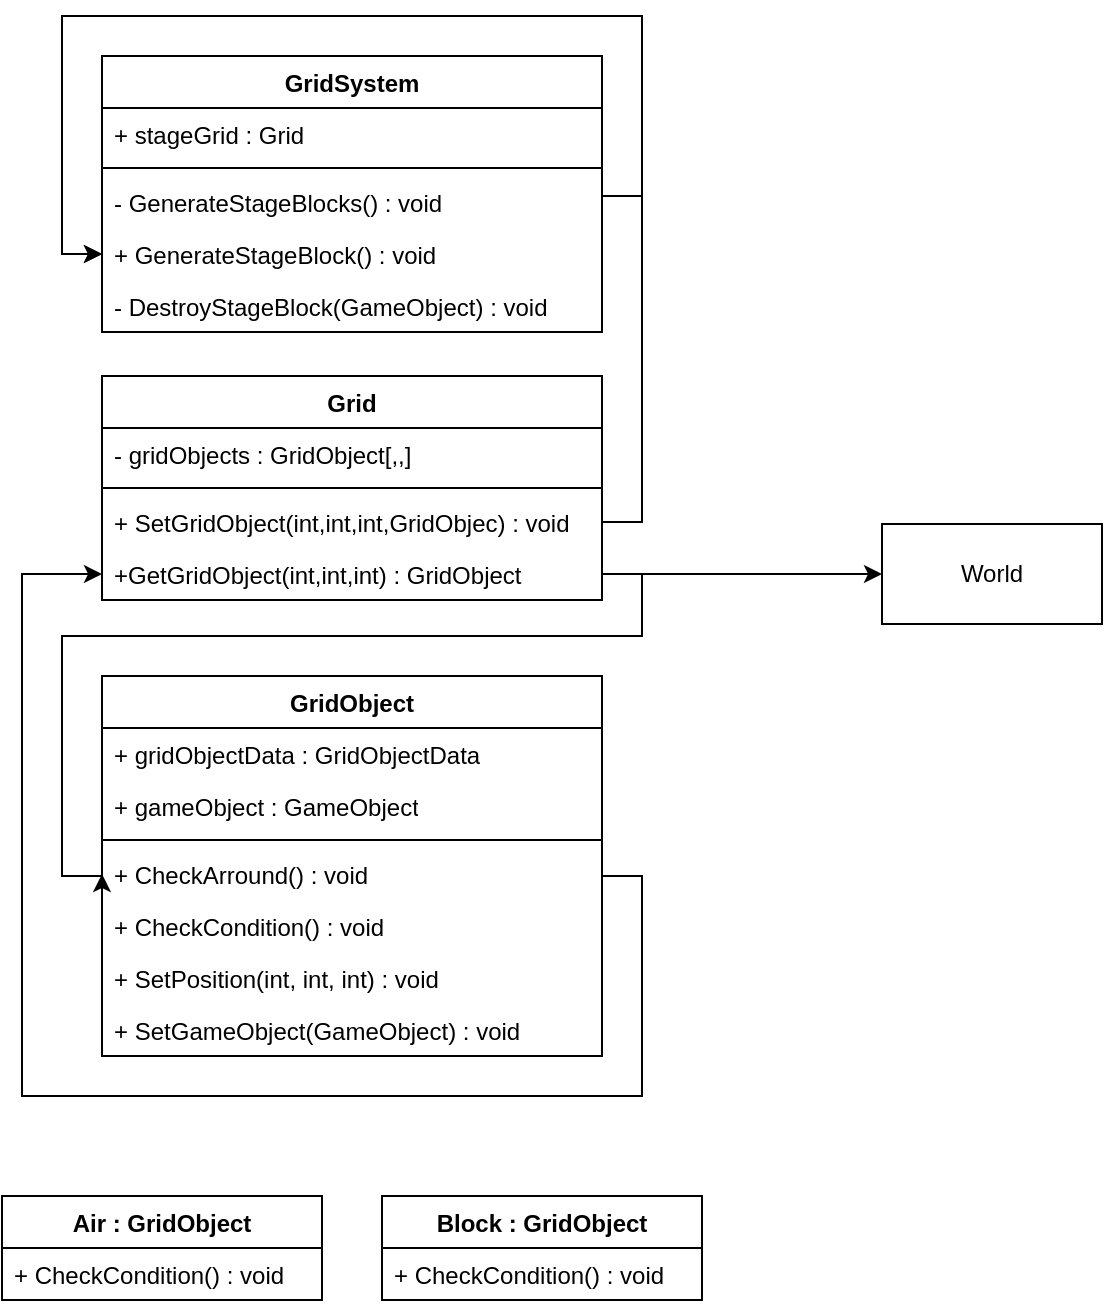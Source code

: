 <mxfile version="21.2.4" type="device">
  <diagram id="8RlXzSPrcuNmSZ92GHTN" name="페이지-1">
    <mxGraphModel dx="838" dy="789" grid="1" gridSize="10" guides="1" tooltips="1" connect="1" arrows="1" fold="1" page="1" pageScale="1" pageWidth="827" pageHeight="1169" math="0" shadow="0">
      <root>
        <mxCell id="0" />
        <mxCell id="1" parent="0" />
        <mxCell id="TEfbXiUq172u5NPC16M2-5" value="GridSystem" style="swimlane;fontStyle=1;align=center;verticalAlign=top;childLayout=stackLayout;horizontal=1;startSize=26;horizontalStack=0;resizeParent=1;resizeParentMax=0;resizeLast=0;collapsible=1;marginBottom=0;whiteSpace=wrap;html=1;" vertex="1" parent="1">
          <mxGeometry x="250" y="100" width="250" height="138" as="geometry" />
        </mxCell>
        <mxCell id="TEfbXiUq172u5NPC16M2-6" value="+ stageGrid : Grid" style="text;strokeColor=none;fillColor=none;align=left;verticalAlign=top;spacingLeft=4;spacingRight=4;overflow=hidden;rotatable=0;points=[[0,0.5],[1,0.5]];portConstraint=eastwest;whiteSpace=wrap;html=1;" vertex="1" parent="TEfbXiUq172u5NPC16M2-5">
          <mxGeometry y="26" width="250" height="26" as="geometry" />
        </mxCell>
        <mxCell id="TEfbXiUq172u5NPC16M2-7" value="" style="line;strokeWidth=1;fillColor=none;align=left;verticalAlign=middle;spacingTop=-1;spacingLeft=3;spacingRight=3;rotatable=0;labelPosition=right;points=[];portConstraint=eastwest;strokeColor=inherit;" vertex="1" parent="TEfbXiUq172u5NPC16M2-5">
          <mxGeometry y="52" width="250" height="8" as="geometry" />
        </mxCell>
        <mxCell id="TEfbXiUq172u5NPC16M2-31" style="edgeStyle=orthogonalEdgeStyle;rounded=0;orthogonalLoop=1;jettySize=auto;html=1;exitX=1;exitY=0.5;exitDx=0;exitDy=0;entryX=0;entryY=0.5;entryDx=0;entryDy=0;" edge="1" parent="TEfbXiUq172u5NPC16M2-5" source="TEfbXiUq172u5NPC16M2-8" target="TEfbXiUq172u5NPC16M2-10">
          <mxGeometry relative="1" as="geometry">
            <Array as="points">
              <mxPoint x="250" y="70" />
              <mxPoint x="270" y="70" />
              <mxPoint x="270" y="-20" />
              <mxPoint x="-20" y="-20" />
              <mxPoint x="-20" y="99" />
            </Array>
          </mxGeometry>
        </mxCell>
        <mxCell id="TEfbXiUq172u5NPC16M2-8" value="- GenerateStageBlocks() : void" style="text;strokeColor=none;fillColor=none;align=left;verticalAlign=top;spacingLeft=4;spacingRight=4;overflow=hidden;rotatable=0;points=[[0,0.5],[1,0.5]];portConstraint=eastwest;whiteSpace=wrap;html=1;" vertex="1" parent="TEfbXiUq172u5NPC16M2-5">
          <mxGeometry y="60" width="250" height="26" as="geometry" />
        </mxCell>
        <mxCell id="TEfbXiUq172u5NPC16M2-10" value="+ GenerateStageBlock() : void" style="text;strokeColor=none;fillColor=none;align=left;verticalAlign=top;spacingLeft=4;spacingRight=4;overflow=hidden;rotatable=0;points=[[0,0.5],[1,0.5]];portConstraint=eastwest;whiteSpace=wrap;html=1;" vertex="1" parent="TEfbXiUq172u5NPC16M2-5">
          <mxGeometry y="86" width="250" height="26" as="geometry" />
        </mxCell>
        <mxCell id="TEfbXiUq172u5NPC16M2-11" value="- DestroyStageBlock(GameObject) : void" style="text;strokeColor=none;fillColor=none;align=left;verticalAlign=top;spacingLeft=4;spacingRight=4;overflow=hidden;rotatable=0;points=[[0,0.5],[1,0.5]];portConstraint=eastwest;whiteSpace=wrap;html=1;" vertex="1" parent="TEfbXiUq172u5NPC16M2-5">
          <mxGeometry y="112" width="250" height="26" as="geometry" />
        </mxCell>
        <mxCell id="TEfbXiUq172u5NPC16M2-12" value="Grid" style="swimlane;fontStyle=1;align=center;verticalAlign=top;childLayout=stackLayout;horizontal=1;startSize=26;horizontalStack=0;resizeParent=1;resizeParentMax=0;resizeLast=0;collapsible=1;marginBottom=0;whiteSpace=wrap;html=1;" vertex="1" parent="1">
          <mxGeometry x="250" y="260" width="250" height="112" as="geometry" />
        </mxCell>
        <mxCell id="TEfbXiUq172u5NPC16M2-13" value="- gridObjects : GridObject[,,]" style="text;strokeColor=none;fillColor=none;align=left;verticalAlign=top;spacingLeft=4;spacingRight=4;overflow=hidden;rotatable=0;points=[[0,0.5],[1,0.5]];portConstraint=eastwest;whiteSpace=wrap;html=1;" vertex="1" parent="TEfbXiUq172u5NPC16M2-12">
          <mxGeometry y="26" width="250" height="26" as="geometry" />
        </mxCell>
        <mxCell id="TEfbXiUq172u5NPC16M2-14" value="" style="line;strokeWidth=1;fillColor=none;align=left;verticalAlign=middle;spacingTop=-1;spacingLeft=3;spacingRight=3;rotatable=0;labelPosition=right;points=[];portConstraint=eastwest;strokeColor=inherit;" vertex="1" parent="TEfbXiUq172u5NPC16M2-12">
          <mxGeometry y="52" width="250" height="8" as="geometry" />
        </mxCell>
        <mxCell id="TEfbXiUq172u5NPC16M2-15" value="+&amp;nbsp;SetGridObject(int,int,int,GridObjec) : void" style="text;strokeColor=none;fillColor=none;align=left;verticalAlign=top;spacingLeft=4;spacingRight=4;overflow=hidden;rotatable=0;points=[[0,0.5],[1,0.5]];portConstraint=eastwest;whiteSpace=wrap;html=1;" vertex="1" parent="TEfbXiUq172u5NPC16M2-12">
          <mxGeometry y="60" width="250" height="26" as="geometry" />
        </mxCell>
        <mxCell id="TEfbXiUq172u5NPC16M2-16" value="+GetGridObject(int,int,int) : GridObject" style="text;strokeColor=none;fillColor=none;align=left;verticalAlign=top;spacingLeft=4;spacingRight=4;overflow=hidden;rotatable=0;points=[[0,0.5],[1,0.5]];portConstraint=eastwest;whiteSpace=wrap;html=1;" vertex="1" parent="TEfbXiUq172u5NPC16M2-12">
          <mxGeometry y="86" width="250" height="26" as="geometry" />
        </mxCell>
        <mxCell id="TEfbXiUq172u5NPC16M2-21" value="GridObject" style="swimlane;fontStyle=1;align=center;verticalAlign=top;childLayout=stackLayout;horizontal=1;startSize=26;horizontalStack=0;resizeParent=1;resizeParentMax=0;resizeLast=0;collapsible=1;marginBottom=0;whiteSpace=wrap;html=1;" vertex="1" parent="1">
          <mxGeometry x="250" y="410" width="250" height="190" as="geometry" />
        </mxCell>
        <mxCell id="TEfbXiUq172u5NPC16M2-25" value="+ gridObjectData : GridObjectData" style="text;strokeColor=none;fillColor=none;align=left;verticalAlign=top;spacingLeft=4;spacingRight=4;overflow=hidden;rotatable=0;points=[[0,0.5],[1,0.5]];portConstraint=eastwest;whiteSpace=wrap;html=1;" vertex="1" parent="TEfbXiUq172u5NPC16M2-21">
          <mxGeometry y="26" width="250" height="26" as="geometry" />
        </mxCell>
        <mxCell id="TEfbXiUq172u5NPC16M2-22" value="+ gameObject : GameObject" style="text;strokeColor=none;fillColor=none;align=left;verticalAlign=top;spacingLeft=4;spacingRight=4;overflow=hidden;rotatable=0;points=[[0,0.5],[1,0.5]];portConstraint=eastwest;whiteSpace=wrap;html=1;" vertex="1" parent="TEfbXiUq172u5NPC16M2-21">
          <mxGeometry y="52" width="250" height="26" as="geometry" />
        </mxCell>
        <mxCell id="TEfbXiUq172u5NPC16M2-23" value="" style="line;strokeWidth=1;fillColor=none;align=left;verticalAlign=middle;spacingTop=-1;spacingLeft=3;spacingRight=3;rotatable=0;labelPosition=right;points=[];portConstraint=eastwest;strokeColor=inherit;" vertex="1" parent="TEfbXiUq172u5NPC16M2-21">
          <mxGeometry y="78" width="250" height="8" as="geometry" />
        </mxCell>
        <mxCell id="TEfbXiUq172u5NPC16M2-24" value="+ CheckArround() : void" style="text;strokeColor=none;fillColor=none;align=left;verticalAlign=top;spacingLeft=4;spacingRight=4;overflow=hidden;rotatable=0;points=[[0,0.5],[1,0.5]];portConstraint=eastwest;whiteSpace=wrap;html=1;" vertex="1" parent="TEfbXiUq172u5NPC16M2-21">
          <mxGeometry y="86" width="250" height="26" as="geometry" />
        </mxCell>
        <mxCell id="TEfbXiUq172u5NPC16M2-26" value="+ CheckCondition() : void" style="text;strokeColor=none;fillColor=none;align=left;verticalAlign=top;spacingLeft=4;spacingRight=4;overflow=hidden;rotatable=0;points=[[0,0.5],[1,0.5]];portConstraint=eastwest;whiteSpace=wrap;html=1;" vertex="1" parent="TEfbXiUq172u5NPC16M2-21">
          <mxGeometry y="112" width="250" height="26" as="geometry" />
        </mxCell>
        <mxCell id="TEfbXiUq172u5NPC16M2-27" value="+ SetPosition(int, int, int) : void" style="text;strokeColor=none;fillColor=none;align=left;verticalAlign=top;spacingLeft=4;spacingRight=4;overflow=hidden;rotatable=0;points=[[0,0.5],[1,0.5]];portConstraint=eastwest;whiteSpace=wrap;html=1;" vertex="1" parent="TEfbXiUq172u5NPC16M2-21">
          <mxGeometry y="138" width="250" height="26" as="geometry" />
        </mxCell>
        <mxCell id="TEfbXiUq172u5NPC16M2-28" value="+ SetGameObject(GameObject) : void" style="text;strokeColor=none;fillColor=none;align=left;verticalAlign=top;spacingLeft=4;spacingRight=4;overflow=hidden;rotatable=0;points=[[0,0.5],[1,0.5]];portConstraint=eastwest;whiteSpace=wrap;html=1;" vertex="1" parent="TEfbXiUq172u5NPC16M2-21">
          <mxGeometry y="164" width="250" height="26" as="geometry" />
        </mxCell>
        <mxCell id="TEfbXiUq172u5NPC16M2-32" style="edgeStyle=orthogonalEdgeStyle;rounded=0;orthogonalLoop=1;jettySize=auto;html=1;entryX=0;entryY=0.5;entryDx=0;entryDy=0;" edge="1" parent="1" source="TEfbXiUq172u5NPC16M2-15" target="TEfbXiUq172u5NPC16M2-10">
          <mxGeometry relative="1" as="geometry">
            <Array as="points">
              <mxPoint x="520" y="333" />
              <mxPoint x="520" y="80" />
              <mxPoint x="230" y="80" />
              <mxPoint x="230" y="199" />
            </Array>
          </mxGeometry>
        </mxCell>
        <mxCell id="TEfbXiUq172u5NPC16M2-33" style="edgeStyle=orthogonalEdgeStyle;rounded=0;orthogonalLoop=1;jettySize=auto;html=1;entryX=0;entryY=0.5;entryDx=0;entryDy=0;exitX=1;exitY=0.5;exitDx=0;exitDy=0;" edge="1" parent="1" source="TEfbXiUq172u5NPC16M2-24" target="TEfbXiUq172u5NPC16M2-16">
          <mxGeometry relative="1" as="geometry">
            <Array as="points">
              <mxPoint x="500" y="510" />
              <mxPoint x="520" y="510" />
              <mxPoint x="520" y="620" />
              <mxPoint x="210" y="620" />
              <mxPoint x="210" y="359" />
            </Array>
          </mxGeometry>
        </mxCell>
        <mxCell id="TEfbXiUq172u5NPC16M2-34" style="edgeStyle=orthogonalEdgeStyle;rounded=0;orthogonalLoop=1;jettySize=auto;html=1;entryX=0;entryY=0.5;entryDx=0;entryDy=0;exitX=1;exitY=0.5;exitDx=0;exitDy=0;" edge="1" parent="1" source="TEfbXiUq172u5NPC16M2-16" target="TEfbXiUq172u5NPC16M2-24">
          <mxGeometry relative="1" as="geometry">
            <Array as="points">
              <mxPoint x="520" y="359" />
              <mxPoint x="520" y="390" />
              <mxPoint x="230" y="390" />
              <mxPoint x="230" y="510" />
            </Array>
          </mxGeometry>
        </mxCell>
        <mxCell id="TEfbXiUq172u5NPC16M2-36" value="World" style="html=1;whiteSpace=wrap;" vertex="1" parent="1">
          <mxGeometry x="640" y="334" width="110" height="50" as="geometry" />
        </mxCell>
        <mxCell id="TEfbXiUq172u5NPC16M2-37" style="edgeStyle=orthogonalEdgeStyle;rounded=0;orthogonalLoop=1;jettySize=auto;html=1;entryX=0;entryY=0.5;entryDx=0;entryDy=0;" edge="1" parent="1" source="TEfbXiUq172u5NPC16M2-16" target="TEfbXiUq172u5NPC16M2-36">
          <mxGeometry relative="1" as="geometry" />
        </mxCell>
        <mxCell id="TEfbXiUq172u5NPC16M2-39" value="Block : GridObject" style="swimlane;fontStyle=1;align=center;verticalAlign=top;childLayout=stackLayout;horizontal=1;startSize=26;horizontalStack=0;resizeParent=1;resizeParentMax=0;resizeLast=0;collapsible=1;marginBottom=0;whiteSpace=wrap;html=1;" vertex="1" parent="1">
          <mxGeometry x="390" y="670" width="160" height="52" as="geometry" />
        </mxCell>
        <mxCell id="TEfbXiUq172u5NPC16M2-54" value="+ CheckCondition() : void" style="text;strokeColor=none;fillColor=none;align=left;verticalAlign=top;spacingLeft=4;spacingRight=4;overflow=hidden;rotatable=0;points=[[0,0.5],[1,0.5]];portConstraint=eastwest;whiteSpace=wrap;html=1;" vertex="1" parent="TEfbXiUq172u5NPC16M2-39">
          <mxGeometry y="26" width="160" height="26" as="geometry" />
        </mxCell>
        <mxCell id="TEfbXiUq172u5NPC16M2-43" value="Air : GridObject" style="swimlane;fontStyle=1;align=center;verticalAlign=top;childLayout=stackLayout;horizontal=1;startSize=26;horizontalStack=0;resizeParent=1;resizeParentMax=0;resizeLast=0;collapsible=1;marginBottom=0;whiteSpace=wrap;html=1;" vertex="1" parent="1">
          <mxGeometry x="200" y="670" width="160" height="52" as="geometry" />
        </mxCell>
        <mxCell id="TEfbXiUq172u5NPC16M2-53" value="+ CheckCondition() : void" style="text;strokeColor=none;fillColor=none;align=left;verticalAlign=top;spacingLeft=4;spacingRight=4;overflow=hidden;rotatable=0;points=[[0,0.5],[1,0.5]];portConstraint=eastwest;whiteSpace=wrap;html=1;" vertex="1" parent="TEfbXiUq172u5NPC16M2-43">
          <mxGeometry y="26" width="160" height="26" as="geometry" />
        </mxCell>
      </root>
    </mxGraphModel>
  </diagram>
</mxfile>
